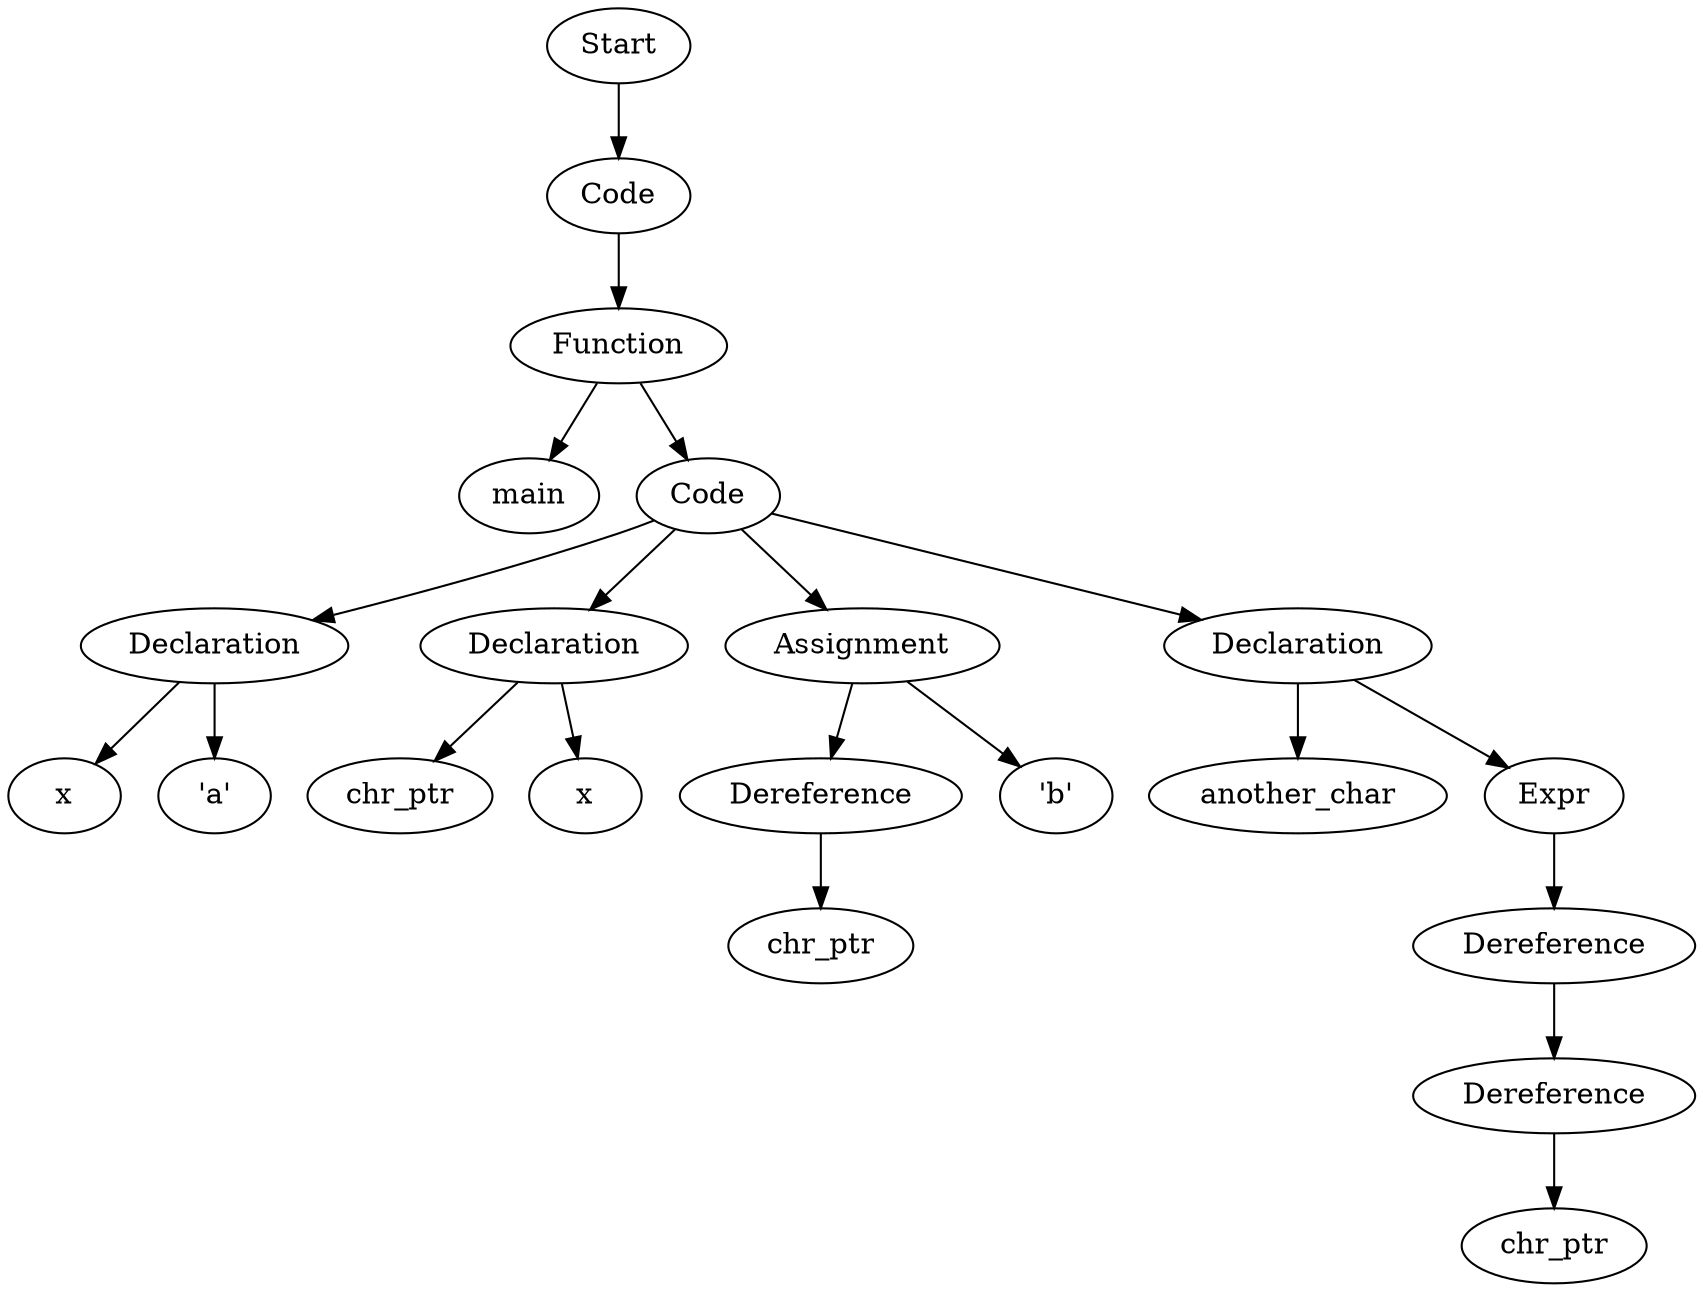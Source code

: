 digraph AST {
  "134272668365440" [label="Start"];
  "134272668365440" -> "134272668364384";
  "134272668364384" [label="Code"];
  "134272668364384" -> "134272668365296";
  "134272668365296" [label="Function"];
  "134272668365296" -> "134272668294288";
  "134272668365296" -> "134272668294096";
  "134272668294288" [label="main"];
  "134272668294096" [label="Code"];
  "134272668294096" -> "134272668292176";
  "134272668294096" -> "134272668295872";
  "134272668294096" -> "134272668294240";
  "134272668294096" -> "134272668291072";
  "134272668292176" [label="Declaration"];
  "134272668292176" -> "134272668294576";
  "134272668292176" -> "134272668302496";
  "134272668294576" [label="x"];
  "134272668302496" [label="'a'"];
  "134272668295872" [label="Declaration"];
  "134272668295872" -> "134272668289680";
  "134272668295872" -> "134272668295200";
  "134272668289680" [label="chr_ptr"];
  "134272668295200" [label="x"];
  "134272668294240" [label="Assignment"];
  "134272668294240" -> "134272668299424";
  "134272668294240" -> "134272668299808";
  "134272668299424" [label="Dereference"];
  "134272668299424" -> "134272668297648";
  "134272668297648" [label="chr_ptr"];
  "134272668299808" [label="'b'"];
  "134272668291072" [label="Declaration"];
  "134272668291072" -> "134272668293424";
  "134272668291072" -> "134272668296496";
  "134272668293424" [label="another_char"];
  "134272668296496" [label="Expr"];
  "134272668296496" -> "134272668302976";
  "134272668302976" [label="Dereference"];
  "134272668302976" -> "134272668290496";
  "134272668290496" [label="Dereference"];
  "134272668290496" -> "134272668295392";
  "134272668295392" [label="chr_ptr"];
}
